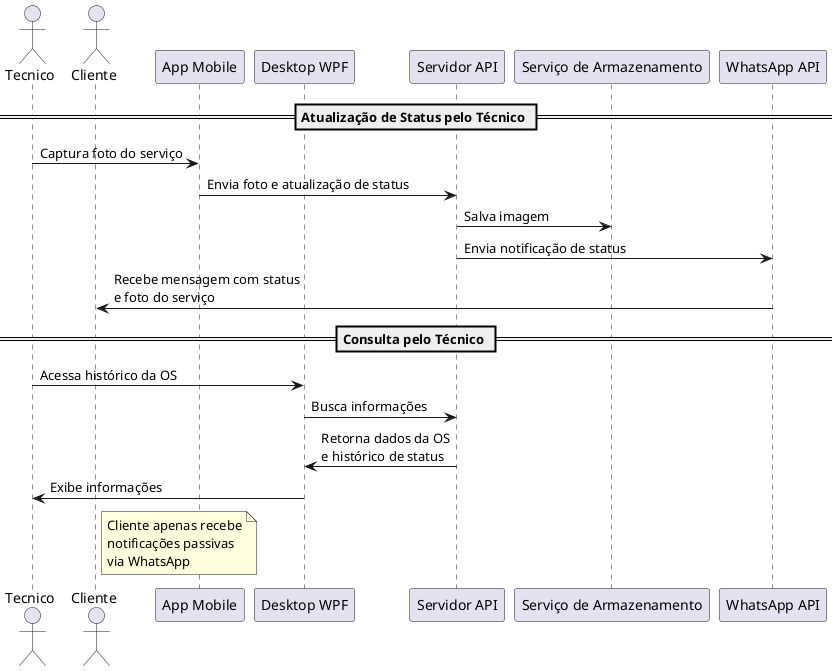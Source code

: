 @startuml
actor Tecnico
actor Cliente
participant "App Mobile" as Mobile
participant "Desktop WPF" as Desktop
participant "Servidor API" as API
participant "Serviço de Armazenamento" as Storage
participant "WhatsApp API" as WhatsApp

== Atualização de Status pelo Técnico ==
Tecnico -> Mobile : Captura foto do serviço
Mobile -> API : Envia foto e atualização de status
API -> Storage : Salva imagem
API -> WhatsApp : Envia notificação de status
WhatsApp -> Cliente : Recebe mensagem com status\ne foto do serviço

== Consulta pelo Técnico ==
Tecnico -> Desktop : Acessa histórico da OS
Desktop -> API : Busca informações
API -> Desktop : Retorna dados da OS\ne histórico de status
Desktop -> Tecnico : Exibe informações

note right of Cliente
  Cliente apenas recebe
  notificações passivas
  via WhatsApp
end note

@enduml